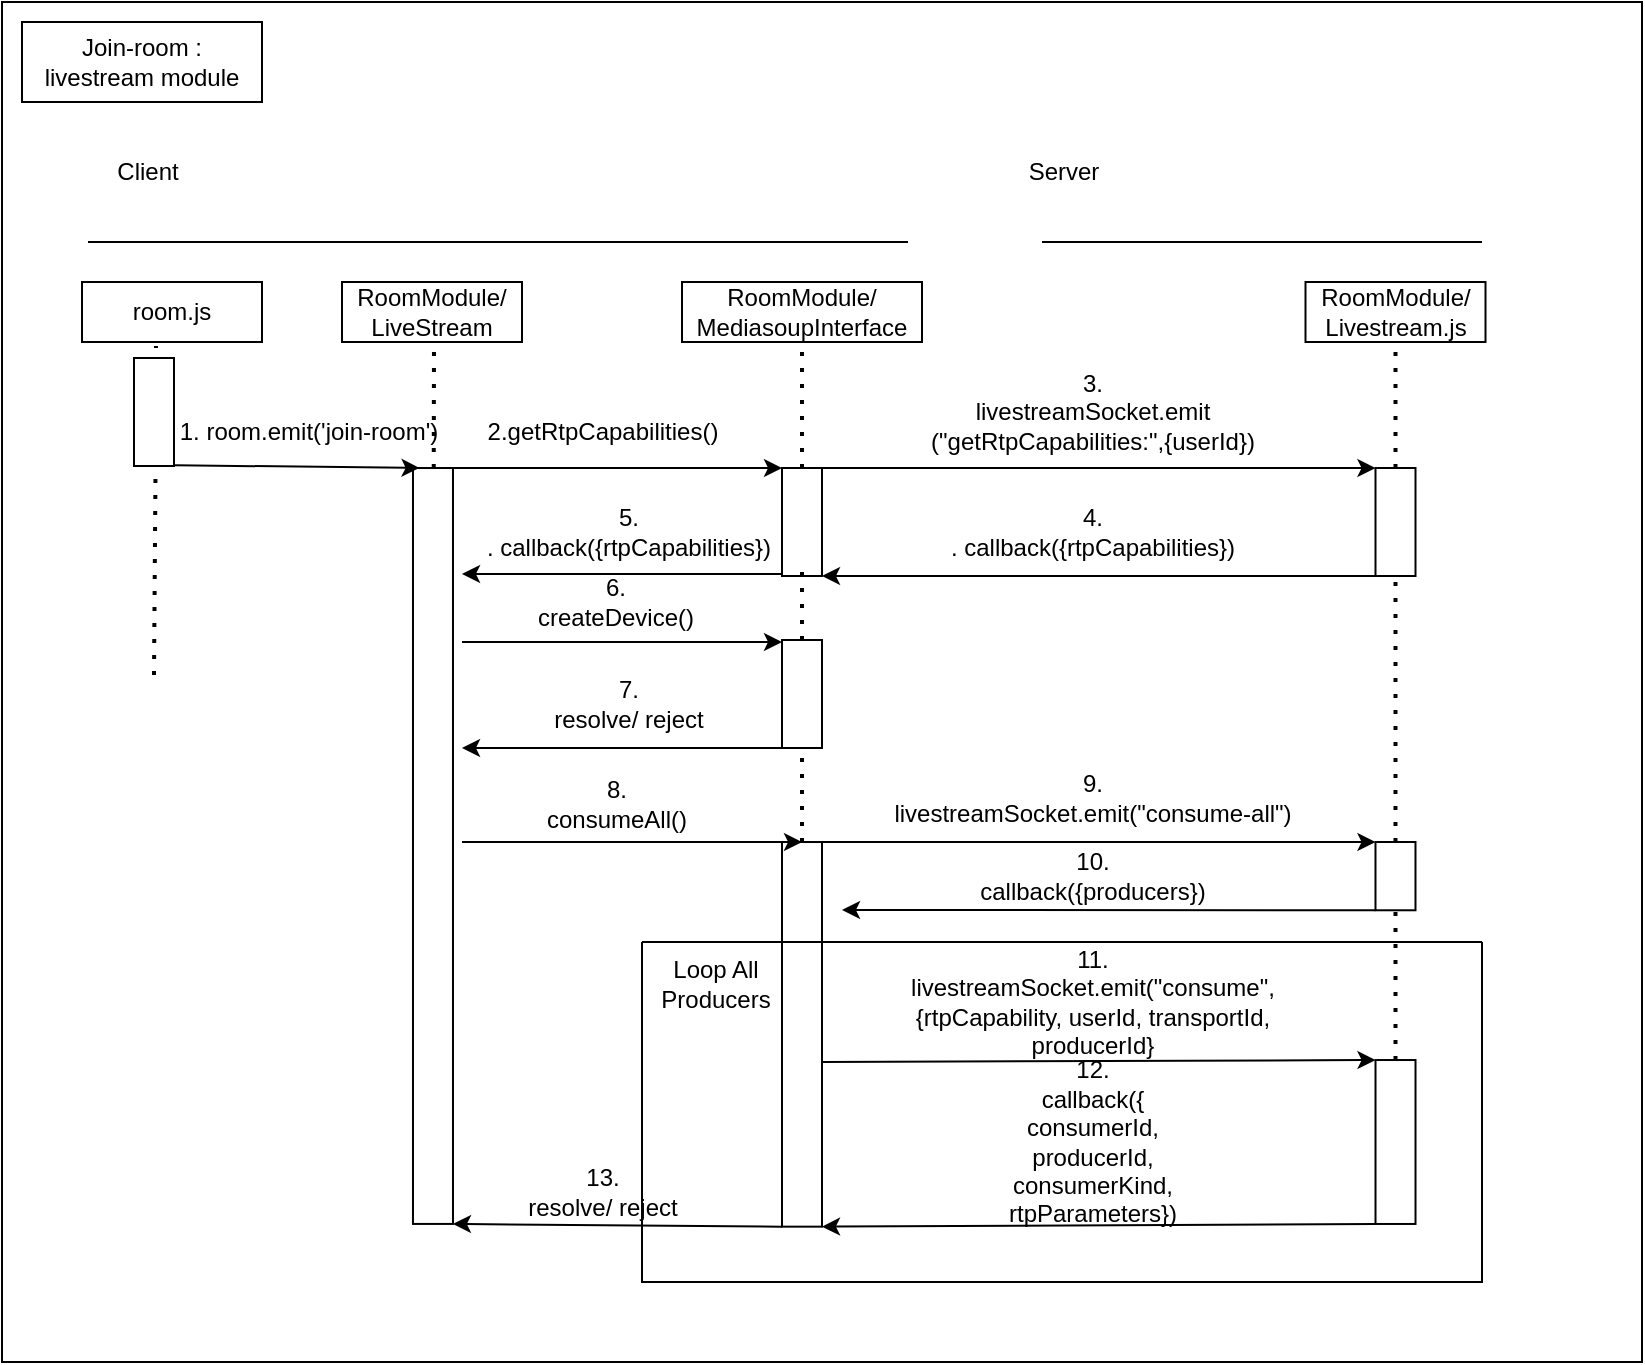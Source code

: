 <mxfile version="20.8.20" type="github"><diagram id="Z87XCZslrCXwQrkr19RX" name="Page-1"><mxGraphModel dx="2261" dy="707" grid="1" gridSize="10" guides="1" tooltips="1" connect="1" arrows="1" fold="1" page="1" pageScale="1" pageWidth="827" pageHeight="1169" math="0" shadow="0"><root><mxCell id="0"/><mxCell id="1" parent="0"/><mxCell id="S6yvC7qdEsfKQvKiLP5z-28" value="" style="rounded=0;whiteSpace=wrap;html=1;" parent="1" vertex="1"><mxGeometry x="-740" y="60" width="820" height="680" as="geometry"/></mxCell><mxCell id="S6yvC7qdEsfKQvKiLP5z-32" value="" style="endArrow=none;dashed=1;html=1;dashPattern=1 3;strokeWidth=2;rounded=0;entryX=0.5;entryY=1;entryDx=0;entryDy=0;startArrow=none;" parent="1" source="S6yvC7qdEsfKQvKiLP5z-33" edge="1"><mxGeometry width="50" height="50" relative="1" as="geometry"><mxPoint x="-524" y="600" as="sourcePoint"/><mxPoint x="-524" y="230" as="targetPoint"/></mxGeometry></mxCell><mxCell id="S6yvC7qdEsfKQvKiLP5z-27" value="" style="rounded=0;whiteSpace=wrap;html=1;" parent="1" vertex="1"><mxGeometry x="-730" y="70" width="120" height="40" as="geometry"/></mxCell><mxCell id="S6yvC7qdEsfKQvKiLP5z-1" value="room.js" style="rounded=0;whiteSpace=wrap;html=1;" parent="1" vertex="1"><mxGeometry x="-700" y="200" width="90" height="30" as="geometry"/></mxCell><mxCell id="S6yvC7qdEsfKQvKiLP5z-3" value="RoomModule/&lt;br&gt;Livestream.js" style="rounded=0;whiteSpace=wrap;html=1;" parent="1" vertex="1"><mxGeometry x="-88.25" y="200" width="90" height="30" as="geometry"/></mxCell><mxCell id="S6yvC7qdEsfKQvKiLP5z-5" value="" style="endArrow=none;dashed=1;html=1;dashPattern=1 3;strokeWidth=2;rounded=0;entryX=0.411;entryY=1.067;entryDx=0;entryDy=0;entryPerimeter=0;startArrow=none;" parent="1" target="S6yvC7qdEsfKQvKiLP5z-1" edge="1"><mxGeometry width="50" height="50" relative="1" as="geometry"><mxPoint x="-663.523" y="265" as="sourcePoint"/><mxPoint x="-303" y="480" as="targetPoint"/></mxGeometry></mxCell><mxCell id="S6yvC7qdEsfKQvKiLP5z-6" value="" style="endArrow=none;dashed=1;html=1;dashPattern=1 3;strokeWidth=2;rounded=0;entryX=0.5;entryY=1;entryDx=0;entryDy=0;startArrow=none;" parent="1" source="QYz8oIN1GEiqAUlNkPk4-4" target="S6yvC7qdEsfKQvKiLP5z-3" edge="1"><mxGeometry width="50" height="50" relative="1" as="geometry"><mxPoint x="-189.5" y="640" as="sourcePoint"/><mxPoint x="-499.51" y="282.01" as="targetPoint"/></mxGeometry></mxCell><mxCell id="S6yvC7qdEsfKQvKiLP5z-9" value="" style="endArrow=none;html=1;rounded=0;" parent="1" edge="1"><mxGeometry width="50" height="50" relative="1" as="geometry"><mxPoint x="-697" y="180" as="sourcePoint"/><mxPoint x="-287" y="180" as="targetPoint"/></mxGeometry></mxCell><mxCell id="S6yvC7qdEsfKQvKiLP5z-10" value="" style="endArrow=none;html=1;rounded=0;" parent="1" edge="1"><mxGeometry width="50" height="50" relative="1" as="geometry"><mxPoint x="-220" y="180" as="sourcePoint"/><mxPoint y="180" as="targetPoint"/></mxGeometry></mxCell><mxCell id="S6yvC7qdEsfKQvKiLP5z-11" value="Client" style="text;strokeColor=none;align=center;fillColor=none;html=1;verticalAlign=middle;whiteSpace=wrap;rounded=0;" parent="1" vertex="1"><mxGeometry x="-697" y="130" width="60" height="30" as="geometry"/></mxCell><mxCell id="S6yvC7qdEsfKQvKiLP5z-12" value="Server" style="text;strokeColor=none;align=center;fillColor=none;html=1;verticalAlign=middle;whiteSpace=wrap;rounded=0;" parent="1" vertex="1"><mxGeometry x="-239.5" y="130" width="60" height="30" as="geometry"/></mxCell><mxCell id="S6yvC7qdEsfKQvKiLP5z-14" value="" style="endArrow=none;dashed=1;html=1;dashPattern=1 3;strokeWidth=2;rounded=0;entryX=1;entryY=0.5;entryDx=0;entryDy=0;" parent="1" edge="1"><mxGeometry width="50" height="50" relative="1" as="geometry"><mxPoint x="-664" y="396.5" as="sourcePoint"/><mxPoint x="-663" y="261.5" as="targetPoint"/></mxGeometry></mxCell><mxCell id="S6yvC7qdEsfKQvKiLP5z-26" value="Join-room : livestream module" style="text;strokeColor=none;align=center;fillColor=none;html=1;verticalAlign=middle;whiteSpace=wrap;rounded=0;" parent="1" vertex="1"><mxGeometry x="-720" y="75" width="100" height="30" as="geometry"/></mxCell><mxCell id="S6yvC7qdEsfKQvKiLP5z-30" value="RoomModule/&lt;br&gt;LiveStream" style="rounded=0;whiteSpace=wrap;html=1;" parent="1" vertex="1"><mxGeometry x="-570" y="200" width="90" height="30" as="geometry"/></mxCell><mxCell id="S6yvC7qdEsfKQvKiLP5z-33" value="" style="rounded=0;whiteSpace=wrap;html=1;rotation=90;" parent="1" vertex="1"><mxGeometry x="-713.49" y="471.99" width="377.95" height="20" as="geometry"/></mxCell><mxCell id="S6yvC7qdEsfKQvKiLP5z-35" value="" style="endArrow=classic;html=1;rounded=0;entryX=0.879;entryY=1.1;entryDx=0;entryDy=0;entryPerimeter=0;" parent="1" target="S6yvC7qdEsfKQvKiLP5z-36" edge="1"><mxGeometry width="50" height="50" relative="1" as="geometry"><mxPoint x="-663.5" y="291.5" as="sourcePoint"/><mxPoint x="-540" y="292" as="targetPoint"/></mxGeometry></mxCell><mxCell id="S6yvC7qdEsfKQvKiLP5z-36" value="1. room.emit('join-room')" style="text;strokeColor=none;align=center;fillColor=none;html=1;verticalAlign=middle;whiteSpace=wrap;rounded=0;" parent="1" vertex="1"><mxGeometry x="-660" y="260" width="146.5" height="30" as="geometry"/></mxCell><mxCell id="QYz8oIN1GEiqAUlNkPk4-2" value="" style="endArrow=classic;html=1;rounded=0;exitX=0;exitY=0.25;exitDx=0;exitDy=0;entryX=0;entryY=1;entryDx=0;entryDy=0;" parent="1" source="S6yvC7qdEsfKQvKiLP5z-33" target="QYz8oIN1GEiqAUlNkPk4-11" edge="1"><mxGeometry width="50" height="50" relative="1" as="geometry"><mxPoint x="-190" y="380" as="sourcePoint"/><mxPoint x="-340" y="290" as="targetPoint"/></mxGeometry></mxCell><mxCell id="QYz8oIN1GEiqAUlNkPk4-3" value="2.getRtpCapabilities()" style="text;strokeColor=none;align=center;fillColor=none;html=1;verticalAlign=middle;whiteSpace=wrap;rounded=0;" parent="1" vertex="1"><mxGeometry x="-513.5" y="260" width="146.5" height="30" as="geometry"/></mxCell><mxCell id="QYz8oIN1GEiqAUlNkPk4-5" value="" style="endArrow=classic;html=1;rounded=0;entryX=1;entryY=0;entryDx=0;entryDy=0;exitX=1;exitY=1;exitDx=0;exitDy=0;" parent="1" source="QYz8oIN1GEiqAUlNkPk4-4" target="QYz8oIN1GEiqAUlNkPk4-11" edge="1"><mxGeometry width="50" height="50" relative="1" as="geometry"><mxPoint x="-163" y="350" as="sourcePoint"/><mxPoint x="-340" y="350" as="targetPoint"/></mxGeometry></mxCell><mxCell id="QYz8oIN1GEiqAUlNkPk4-6" value="4.&lt;br&gt;. callback({rtpCapabilities})" style="text;strokeColor=none;align=center;fillColor=none;html=1;verticalAlign=middle;whiteSpace=wrap;rounded=0;" parent="1" vertex="1"><mxGeometry x="-268" y="310" width="146.5" height="30" as="geometry"/></mxCell><mxCell id="QYz8oIN1GEiqAUlNkPk4-8" value="RoomModule/&lt;br&gt;MediasoupInterface" style="rounded=0;whiteSpace=wrap;html=1;" parent="1" vertex="1"><mxGeometry x="-400" y="200" width="120" height="30" as="geometry"/></mxCell><mxCell id="QYz8oIN1GEiqAUlNkPk4-10" value="" style="endArrow=none;dashed=1;html=1;dashPattern=1 3;strokeWidth=2;rounded=0;entryX=0.5;entryY=1;entryDx=0;entryDy=0;startArrow=none;" parent="1" source="QYz8oIN1GEiqAUlNkPk4-11" target="QYz8oIN1GEiqAUlNkPk4-8" edge="1"><mxGeometry width="50" height="50" relative="1" as="geometry"><mxPoint x="-390" y="680" as="sourcePoint"/><mxPoint x="-240" y="270" as="targetPoint"/></mxGeometry></mxCell><mxCell id="QYz8oIN1GEiqAUlNkPk4-11" value="" style="rounded=0;whiteSpace=wrap;html=1;rotation=90;" parent="1" vertex="1"><mxGeometry x="-367" y="310" width="54" height="20" as="geometry"/></mxCell><mxCell id="QYz8oIN1GEiqAUlNkPk4-13" value="" style="endArrow=none;dashed=1;html=1;dashPattern=1 3;strokeWidth=2;rounded=0;startArrow=none;" parent="1" source="VE9qQbwJ7asa3l0-s3IV-2" edge="1"><mxGeometry width="50" height="50" relative="1" as="geometry"><mxPoint x="-340" y="680" as="sourcePoint"/><mxPoint x="-340" y="340" as="targetPoint"/></mxGeometry></mxCell><mxCell id="QYz8oIN1GEiqAUlNkPk4-4" value="" style="rounded=0;whiteSpace=wrap;html=1;rotation=90;" parent="1" vertex="1"><mxGeometry x="-70.25" y="310" width="54" height="20" as="geometry"/></mxCell><mxCell id="QYz8oIN1GEiqAUlNkPk4-14" value="" style="endArrow=none;dashed=1;html=1;dashPattern=1 3;strokeWidth=2;rounded=0;entryX=1;entryY=0.5;entryDx=0;entryDy=0;exitX=0;exitY=0.5;exitDx=0;exitDy=0;startArrow=none;" parent="1" source="VE9qQbwJ7asa3l0-s3IV-12" target="QYz8oIN1GEiqAUlNkPk4-4" edge="1"><mxGeometry width="50" height="50" relative="1" as="geometry"><mxPoint x="-69.75" y="640" as="sourcePoint"/><mxPoint x="-69.75" y="230" as="targetPoint"/></mxGeometry></mxCell><mxCell id="QYz8oIN1GEiqAUlNkPk4-15" value="" style="endArrow=classic;html=1;rounded=0;exitX=0;exitY=0.25;exitDx=0;exitDy=0;entryX=0;entryY=1;entryDx=0;entryDy=0;" parent="1" source="QYz8oIN1GEiqAUlNkPk4-11" target="QYz8oIN1GEiqAUlNkPk4-4" edge="1"><mxGeometry width="50" height="50" relative="1" as="geometry"><mxPoint x="-30" y="330" as="sourcePoint"/><mxPoint x="20" y="280" as="targetPoint"/></mxGeometry></mxCell><mxCell id="QYz8oIN1GEiqAUlNkPk4-16" value="3.&lt;br&gt;livestreamSocket.emit&lt;br&gt;(&quot;getRtpCapabilities:&quot;,{userId})" style="text;strokeColor=none;align=center;fillColor=none;html=1;verticalAlign=middle;whiteSpace=wrap;rounded=0;" parent="1" vertex="1"><mxGeometry x="-301.25" y="250" width="213" height="30" as="geometry"/></mxCell><mxCell id="QYz8oIN1GEiqAUlNkPk4-17" value="" style="endArrow=classic;html=1;rounded=0;" parent="1" edge="1"><mxGeometry width="50" height="50" relative="1" as="geometry"><mxPoint x="-350" y="346" as="sourcePoint"/><mxPoint x="-510" y="346" as="targetPoint"/></mxGeometry></mxCell><mxCell id="QYz8oIN1GEiqAUlNkPk4-18" value="5.&lt;br&gt;. callback({rtpCapabilities})" style="text;strokeColor=none;align=center;fillColor=none;html=1;verticalAlign=middle;whiteSpace=wrap;rounded=0;" parent="1" vertex="1"><mxGeometry x="-500" y="310" width="146.5" height="30" as="geometry"/></mxCell><mxCell id="VE9qQbwJ7asa3l0-s3IV-2" value="" style="rounded=0;whiteSpace=wrap;html=1;rotation=90;" parent="1" vertex="1"><mxGeometry x="-367" y="396" width="54" height="20" as="geometry"/></mxCell><mxCell id="VE9qQbwJ7asa3l0-s3IV-4" value="" style="endArrow=classic;html=1;rounded=0;startArrow=none;" parent="1" edge="1"><mxGeometry width="50" height="50" relative="1" as="geometry"><mxPoint x="-510" y="380" as="sourcePoint"/><mxPoint x="-350" y="380" as="targetPoint"/></mxGeometry></mxCell><mxCell id="VE9qQbwJ7asa3l0-s3IV-6" value="" style="endArrow=classic;html=1;rounded=0;exitX=1;exitY=0.5;exitDx=0;exitDy=0;" parent="1" source="VE9qQbwJ7asa3l0-s3IV-2" edge="1"><mxGeometry width="50" height="50" relative="1" as="geometry"><mxPoint x="-300" y="390" as="sourcePoint"/><mxPoint x="-510" y="433" as="targetPoint"/></mxGeometry></mxCell><mxCell id="VE9qQbwJ7asa3l0-s3IV-7" value="7.&lt;br&gt;resolve/ reject" style="text;strokeColor=none;align=center;fillColor=none;html=1;verticalAlign=middle;whiteSpace=wrap;rounded=0;rotation=0;" parent="1" vertex="1"><mxGeometry x="-500" y="396" width="146.5" height="30" as="geometry"/></mxCell><mxCell id="VE9qQbwJ7asa3l0-s3IV-9" value="" style="rounded=0;whiteSpace=wrap;html=1;rotation=90;" parent="1" vertex="1"><mxGeometry x="-436.16" y="566.17" width="192.32" height="20" as="geometry"/></mxCell><mxCell id="VE9qQbwJ7asa3l0-s3IV-10" value="" style="endArrow=classic;html=1;rounded=0;entryX=0;entryY=0.5;entryDx=0;entryDy=0;" parent="1" target="VE9qQbwJ7asa3l0-s3IV-9" edge="1"><mxGeometry width="50" height="50" relative="1" as="geometry"><mxPoint x="-510" y="480" as="sourcePoint"/><mxPoint x="-250" y="357" as="targetPoint"/></mxGeometry></mxCell><mxCell id="VE9qQbwJ7asa3l0-s3IV-11" value="8.&lt;br&gt;consumeAll()" style="text;strokeColor=none;align=center;fillColor=none;html=1;verticalAlign=middle;whiteSpace=wrap;rounded=0;" parent="1" vertex="1"><mxGeometry x="-505.75" y="446" width="146.5" height="30" as="geometry"/></mxCell><mxCell id="VE9qQbwJ7asa3l0-s3IV-12" value="" style="rounded=0;whiteSpace=wrap;html=1;rotation=90;" parent="1" vertex="1"><mxGeometry x="-60.32" y="487.07" width="34.13" height="20" as="geometry"/></mxCell><mxCell id="VE9qQbwJ7asa3l0-s3IV-15" value="" style="endArrow=classic;html=1;rounded=0;exitX=0;exitY=0;exitDx=0;exitDy=0;entryX=0;entryY=1;entryDx=0;entryDy=0;" parent="1" source="VE9qQbwJ7asa3l0-s3IV-9" target="VE9qQbwJ7asa3l0-s3IV-12" edge="1"><mxGeometry width="50" height="50" relative="1" as="geometry"><mxPoint x="-300" y="390" as="sourcePoint"/><mxPoint x="-250" y="340" as="targetPoint"/></mxGeometry></mxCell><mxCell id="VE9qQbwJ7asa3l0-s3IV-5" value="6.&lt;br&gt;createDevice()" style="text;strokeColor=none;align=center;fillColor=none;html=1;verticalAlign=middle;whiteSpace=wrap;rounded=0;" parent="1" vertex="1"><mxGeometry x="-505.75" y="350" width="145.75" height="20" as="geometry"/></mxCell><mxCell id="VE9qQbwJ7asa3l0-s3IV-20" value="9.&lt;br&gt;livestreamSocket.emit(&quot;consume-all&quot;)" style="text;strokeColor=none;align=center;fillColor=none;html=1;verticalAlign=middle;whiteSpace=wrap;rounded=0;" parent="1" vertex="1"><mxGeometry x="-311.12" y="440" width="232.75" height="36" as="geometry"/></mxCell><mxCell id="VE9qQbwJ7asa3l0-s3IV-21" value="" style="endArrow=classic;html=1;rounded=0;exitX=1;exitY=1;exitDx=0;exitDy=0;" parent="1" source="VE9qQbwJ7asa3l0-s3IV-12" edge="1"><mxGeometry width="50" height="50" relative="1" as="geometry"><mxPoint x="-400" y="430" as="sourcePoint"/><mxPoint x="-320" y="514" as="targetPoint"/></mxGeometry></mxCell><mxCell id="VE9qQbwJ7asa3l0-s3IV-22" value="10.&lt;br&gt;callback({producers})" style="text;strokeColor=none;align=center;fillColor=none;html=1;verticalAlign=middle;whiteSpace=wrap;rounded=0;" parent="1" vertex="1"><mxGeometry x="-311.12" y="479.07" width="232.75" height="36" as="geometry"/></mxCell><mxCell id="VE9qQbwJ7asa3l0-s3IV-24" value="" style="endArrow=classic;html=1;rounded=0;entryX=0;entryY=1;entryDx=0;entryDy=0;" parent="1" target="VE9qQbwJ7asa3l0-s3IV-23" edge="1"><mxGeometry width="50" height="50" relative="1" as="geometry"><mxPoint x="-330" y="590" as="sourcePoint"/><mxPoint x="-350" y="429.07" as="targetPoint"/></mxGeometry></mxCell><mxCell id="VE9qQbwJ7asa3l0-s3IV-26" value="" style="swimlane;startSize=0;" parent="1" vertex="1"><mxGeometry x="-420" y="530" width="420" height="170" as="geometry"/></mxCell><mxCell id="VE9qQbwJ7asa3l0-s3IV-27" value="Loop All Producers" style="text;strokeColor=none;align=center;fillColor=none;html=1;verticalAlign=middle;whiteSpace=wrap;rounded=0;" parent="VE9qQbwJ7asa3l0-s3IV-26" vertex="1"><mxGeometry x="6.5" y="6" width="60" height="30" as="geometry"/></mxCell><mxCell id="VE9qQbwJ7asa3l0-s3IV-23" value="" style="rounded=0;whiteSpace=wrap;html=1;rotation=90;" parent="VE9qQbwJ7asa3l0-s3IV-26" vertex="1"><mxGeometry x="335.77" y="90" width="81.97" height="20" as="geometry"/></mxCell><mxCell id="VE9qQbwJ7asa3l0-s3IV-29" value="12.&lt;br&gt;callback({&lt;br&gt;consumerId,&lt;br&gt;producerId,&lt;br&gt;consumerKind,&lt;br&gt;rtpParameters})" style="text;strokeColor=none;align=center;fillColor=none;html=1;verticalAlign=middle;whiteSpace=wrap;rounded=0;" parent="VE9qQbwJ7asa3l0-s3IV-26" vertex="1"><mxGeometry x="108.88" y="82" width="232.75" height="36" as="geometry"/></mxCell><mxCell id="VE9qQbwJ7asa3l0-s3IV-25" value="11.&lt;br&gt;livestreamSocket.emit(&quot;consume&quot;, {rtpCapability, userId, transportId, producerId}" style="text;strokeColor=none;align=center;fillColor=none;html=1;verticalAlign=middle;whiteSpace=wrap;rounded=0;" parent="1" vertex="1"><mxGeometry x="-311.12" y="542" width="232.75" height="36" as="geometry"/></mxCell><mxCell id="VE9qQbwJ7asa3l0-s3IV-28" value="" style="endArrow=classic;html=1;rounded=0;exitX=1;exitY=1;exitDx=0;exitDy=0;entryX=1;entryY=0;entryDx=0;entryDy=0;" parent="1" source="VE9qQbwJ7asa3l0-s3IV-23" target="VE9qQbwJ7asa3l0-s3IV-9" edge="1"><mxGeometry width="50" height="50" relative="1" as="geometry"><mxPoint x="-370" y="602" as="sourcePoint"/><mxPoint x="-330" y="626" as="targetPoint"/></mxGeometry></mxCell><mxCell id="VE9qQbwJ7asa3l0-s3IV-30" value="" style="endArrow=classic;html=1;rounded=0;exitX=1;exitY=1;exitDx=0;exitDy=0;entryX=1;entryY=0;entryDx=0;entryDy=0;" parent="1" source="VE9qQbwJ7asa3l0-s3IV-9" target="S6yvC7qdEsfKQvKiLP5z-33" edge="1"><mxGeometry width="50" height="50" relative="1" as="geometry"><mxPoint x="-370" y="580" as="sourcePoint"/><mxPoint x="-320" y="530" as="targetPoint"/></mxGeometry></mxCell><mxCell id="VE9qQbwJ7asa3l0-s3IV-31" value="13.&lt;br&gt;resolve/ reject" style="text;strokeColor=none;align=center;fillColor=none;html=1;verticalAlign=middle;whiteSpace=wrap;rounded=0;rotation=0;" parent="1" vertex="1"><mxGeometry x="-513.5" y="640" width="146.5" height="30" as="geometry"/></mxCell><mxCell id="VE9qQbwJ7asa3l0-s3IV-34" value="" style="endArrow=none;dashed=1;html=1;dashPattern=1 3;strokeWidth=2;rounded=0;entryX=1;entryY=0.5;entryDx=0;entryDy=0;exitX=0;exitY=0.5;exitDx=0;exitDy=0;" parent="1" source="VE9qQbwJ7asa3l0-s3IV-9" target="VE9qQbwJ7asa3l0-s3IV-2" edge="1"><mxGeometry width="50" height="50" relative="1" as="geometry"><mxPoint x="-510" y="380" as="sourcePoint"/><mxPoint x="-460" y="330" as="targetPoint"/></mxGeometry></mxCell><mxCell id="VE9qQbwJ7asa3l0-s3IV-35" value="" style="rounded=0;whiteSpace=wrap;html=1;rotation=90;" parent="1" vertex="1"><mxGeometry x="-691" y="255" width="54" height="20" as="geometry"/></mxCell><mxCell id="VE9qQbwJ7asa3l0-s3IV-36" value="" style="endArrow=none;dashed=1;html=1;dashPattern=1 3;strokeWidth=2;rounded=0;entryX=1;entryY=0.5;entryDx=0;entryDy=0;exitX=0;exitY=0.5;exitDx=0;exitDy=0;" parent="1" source="VE9qQbwJ7asa3l0-s3IV-23" target="VE9qQbwJ7asa3l0-s3IV-12" edge="1"><mxGeometry width="50" height="50" relative="1" as="geometry"><mxPoint x="-43" y="580" as="sourcePoint"/><mxPoint x="-460" y="330" as="targetPoint"/></mxGeometry></mxCell></root></mxGraphModel></diagram></mxfile>